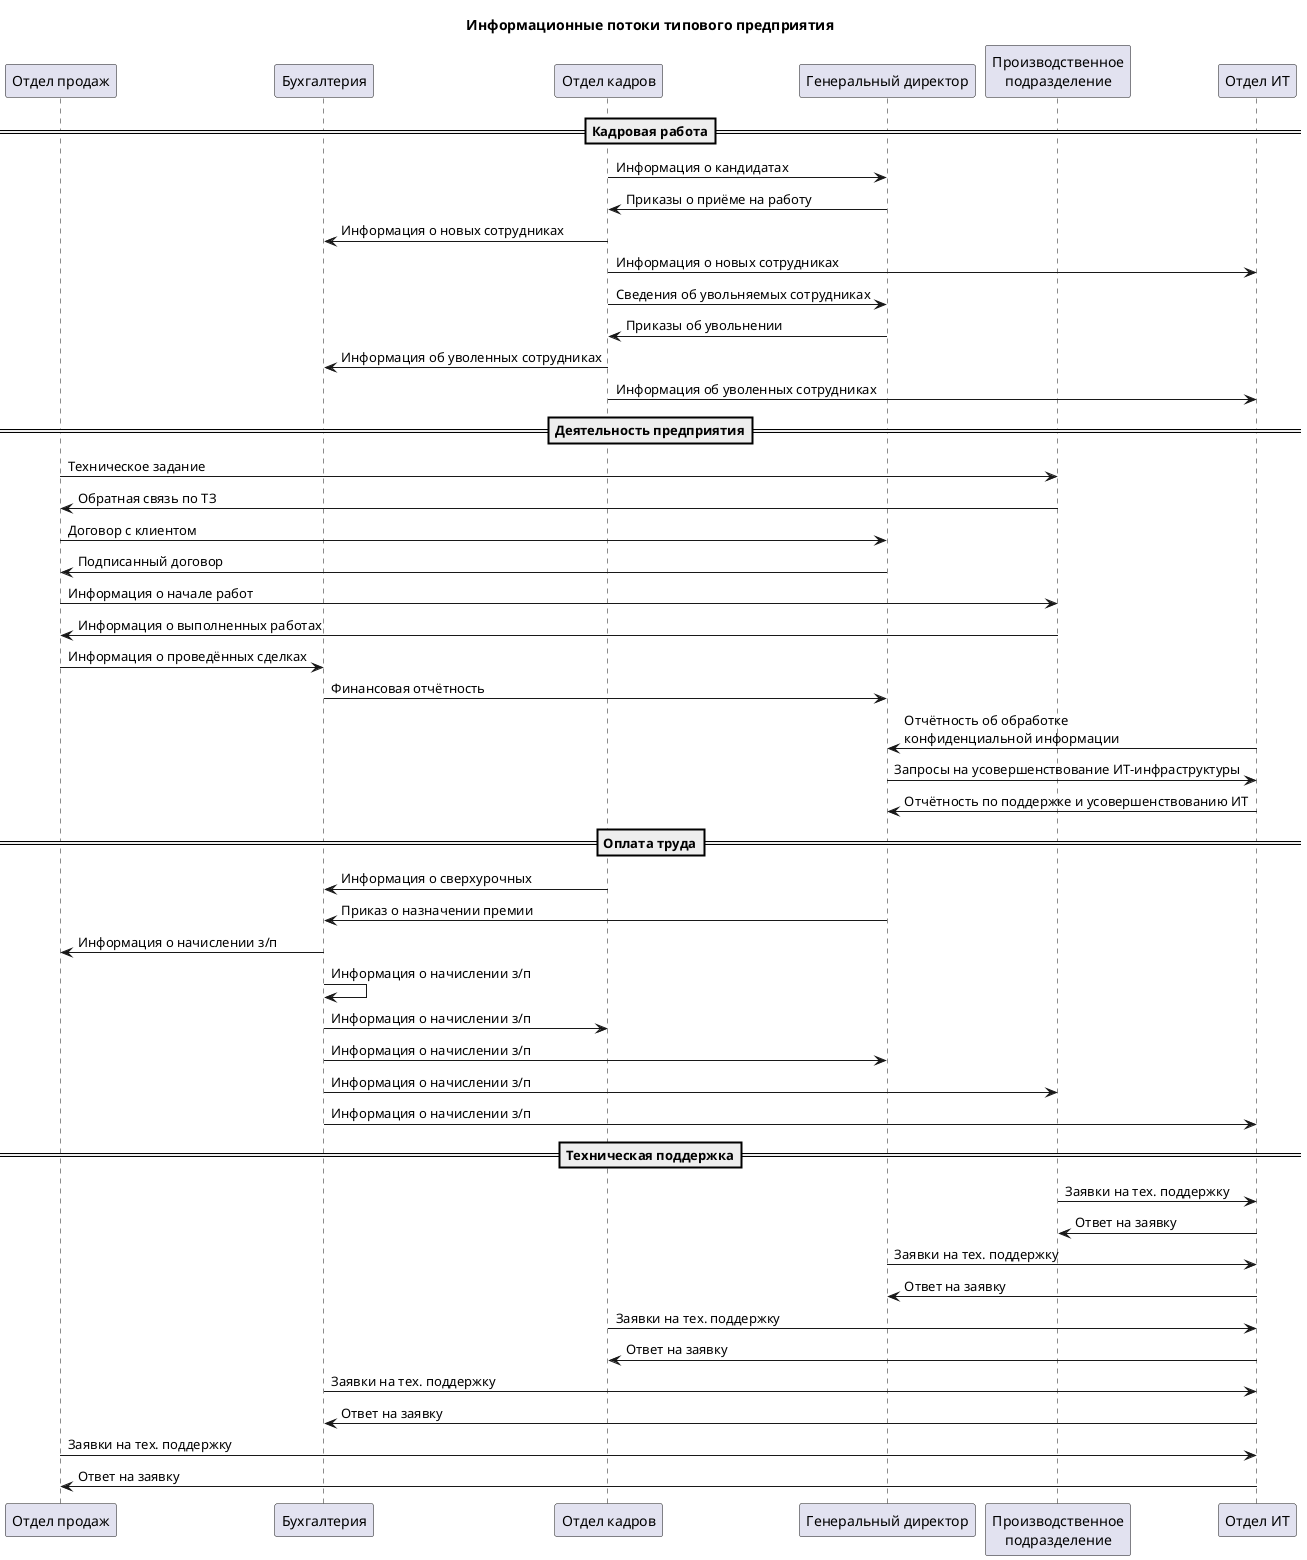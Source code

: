 @startuml ifd

title Информационные потоки типового предприятия

participant "Отдел продаж" as sales
participant "Бухгалтерия" as accounting
participant "Отдел кадров" as hr
participant "Генеральный директор" as ceo
participant "Производственное\nподразделение" as production
participant "Отдел ИТ" as it

==Кадровая работа==

hr -> ceo : Информация о кандидатах
ceo -> hr : Приказы о приёме на работу
hr -> accounting : Информация о новых сотрудниках
hr -> it : Информация о новых сотрудниках
hr -> ceo : Сведения об увольняемых сотрудниках
ceo -> hr : Приказы об увольнении
hr -> accounting : Информация об уволенных сотрудниках
hr -> it : Информация об уволенных сотрудниках

==Деятельность предприятия==

sales -> production : Техническое задание
production -> sales : Обратная связь по ТЗ
sales -> ceo : Договор с клиентом
ceo -> sales : Подписанный договор
sales -> production : Информация о начале работ
production -> sales : Информация о выполненных работах
sales -> accounting : Информация о проведённых сделках
accounting -> ceo : Финансовая отчётность
it -> ceo : Отчётность об обработке\nконфиденциальной информации
ceo -> it : Запросы на усовершенствование ИТ-инфраструктуры
it -> ceo : Отчётность по поддержке и усовершенствованию ИТ

==Оплата труда==

hr -> accounting : Информация о сверхурочных
ceo -> accounting : Приказ о назначении премии
accounting -> sales : Информация о начислении з/п
accounting -> accounting : Информация о начислении з/п
accounting -> hr : Информация о начислении з/п
accounting -> ceo : Информация о начислении з/п
accounting -> production : Информация о начислении з/п
accounting -> it : Информация о начислении з/п

==Техническая поддержка==

production -> it : Заявки на тех. поддержку
it -> production : Ответ на заявку
ceo -> it : Заявки на тех. поддержку
it -> ceo : Ответ на заявку
hr -> it : Заявки на тех. поддержку
it -> hr : Ответ на заявку
accounting -> it : Заявки на тех. поддержку
it -> accounting : Ответ на заявку
sales -> it : Заявки на тех. поддержку
it -> sales : Ответ на заявку

@enduml